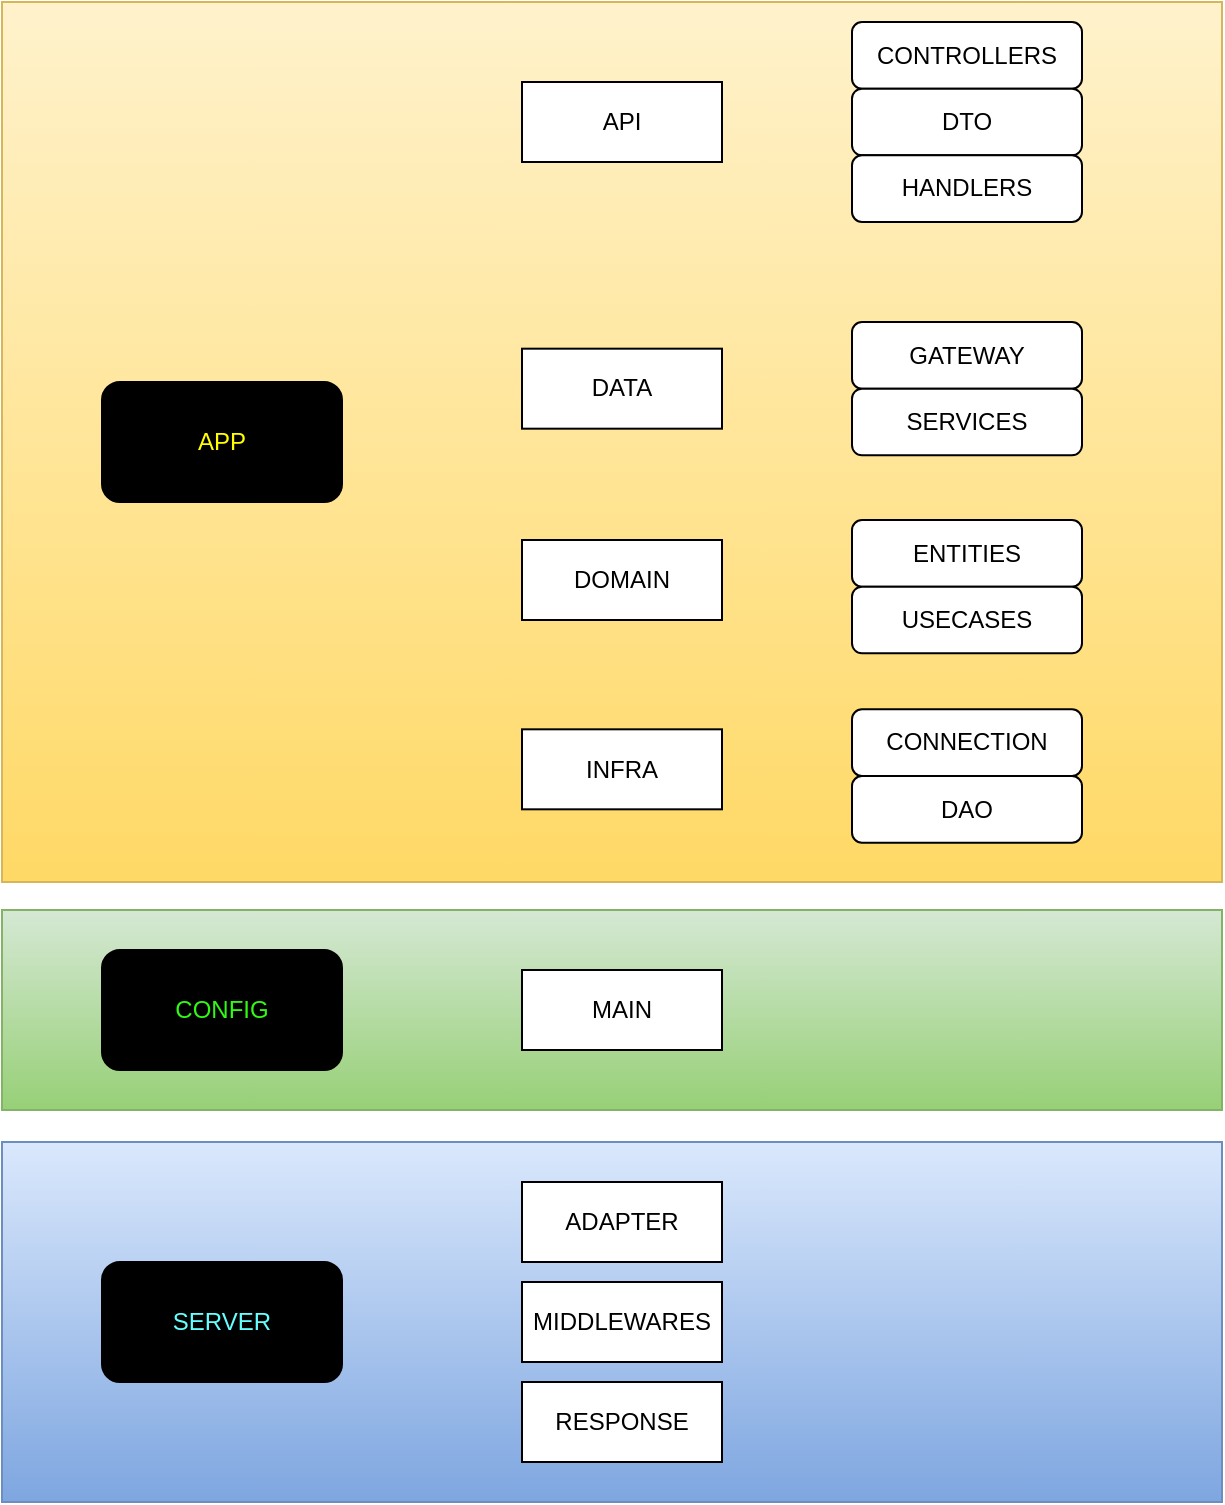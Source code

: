 <mxfile>
    <diagram id="iOPQVPpiYG1zA9drn_Js" name="Page-1">
        <mxGraphModel dx="649" dy="559" grid="1" gridSize="10" guides="1" tooltips="1" connect="1" arrows="1" fold="1" page="1" pageScale="1" pageWidth="1169" pageHeight="827" math="0" shadow="0">
            <root>
                <mxCell id="0"/>
                <mxCell id="1" parent="0"/>
                <mxCell id="37" value="" style="rounded=0;whiteSpace=wrap;html=1;fillColor=#dae8fc;gradientColor=#7ea6e0;strokeColor=#6c8ebf;" vertex="1" parent="1">
                    <mxGeometry x="300" y="610" width="610" height="180" as="geometry"/>
                </mxCell>
                <mxCell id="36" value="" style="rounded=0;whiteSpace=wrap;html=1;fillColor=#d5e8d4;gradientColor=#97d077;strokeColor=#82b366;" vertex="1" parent="1">
                    <mxGeometry x="300" y="494" width="610" height="100" as="geometry"/>
                </mxCell>
                <mxCell id="34" value="" style="rounded=0;whiteSpace=wrap;html=1;fillColor=#fff2cc;gradientColor=#ffd966;strokeColor=#d6b656;" vertex="1" parent="1">
                    <mxGeometry x="300" y="40" width="610" height="440" as="geometry"/>
                </mxCell>
                <mxCell id="2" value="&lt;font color=&quot;#ffff00&quot;&gt;APP&lt;/font&gt;" style="rounded=1;whiteSpace=wrap;html=1;fillColor=#000000;" vertex="1" parent="1">
                    <mxGeometry x="350" y="230" width="120" height="60" as="geometry"/>
                </mxCell>
                <mxCell id="3" value="&lt;font color=&quot;#30fa13&quot;&gt;CONFIG&lt;/font&gt;" style="rounded=1;whiteSpace=wrap;html=1;fillColor=#000000;" vertex="1" parent="1">
                    <mxGeometry x="350" y="514" width="120" height="60" as="geometry"/>
                </mxCell>
                <mxCell id="4" value="&lt;font color=&quot;#66ffff&quot;&gt;SERVER&lt;/font&gt;" style="rounded=1;whiteSpace=wrap;html=1;fillColor=#000000;" vertex="1" parent="1">
                    <mxGeometry x="350" y="670" width="120" height="60" as="geometry"/>
                </mxCell>
                <mxCell id="15" value="" style="group" vertex="1" connectable="0" parent="1">
                    <mxGeometry x="725" y="50" width="115" height="100" as="geometry"/>
                </mxCell>
                <mxCell id="11" value="CONTROLLERS" style="rounded=1;whiteSpace=wrap;html=1;" vertex="1" parent="15">
                    <mxGeometry width="115" height="33.333" as="geometry"/>
                </mxCell>
                <mxCell id="12" value="DTO" style="rounded=1;whiteSpace=wrap;html=1;" vertex="1" parent="15">
                    <mxGeometry y="33.333" width="115" height="33.333" as="geometry"/>
                </mxCell>
                <mxCell id="13" value="HANDLERS" style="rounded=1;whiteSpace=wrap;html=1;" vertex="1" parent="15">
                    <mxGeometry y="66.667" width="115" height="33.333" as="geometry"/>
                </mxCell>
                <mxCell id="20" value="GATEWAY" style="rounded=1;whiteSpace=wrap;html=1;" vertex="1" parent="1">
                    <mxGeometry x="725" y="200.003" width="115" height="33.333" as="geometry"/>
                </mxCell>
                <mxCell id="21" value="SERVICES" style="rounded=1;whiteSpace=wrap;html=1;" vertex="1" parent="1">
                    <mxGeometry x="725" y="233.337" width="115" height="33.333" as="geometry"/>
                </mxCell>
                <mxCell id="22" value="ENTITIES" style="rounded=1;whiteSpace=wrap;html=1;" vertex="1" parent="1">
                    <mxGeometry x="725" y="299.003" width="115" height="33.333" as="geometry"/>
                </mxCell>
                <mxCell id="23" value="USECASES" style="rounded=1;whiteSpace=wrap;html=1;" vertex="1" parent="1">
                    <mxGeometry x="725" y="332.337" width="115" height="33.333" as="geometry"/>
                </mxCell>
                <mxCell id="24" value="CONNECTION" style="rounded=1;whiteSpace=wrap;html=1;" vertex="1" parent="1">
                    <mxGeometry x="725" y="393.663" width="115" height="33.333" as="geometry"/>
                </mxCell>
                <mxCell id="25" value="DAO" style="rounded=1;whiteSpace=wrap;html=1;" vertex="1" parent="1">
                    <mxGeometry x="725" y="426.997" width="115" height="33.333" as="geometry"/>
                </mxCell>
                <mxCell id="7" value="API" style="rounded=0;whiteSpace=wrap;html=1;" vertex="1" parent="1">
                    <mxGeometry x="560" y="80" width="100" height="40" as="geometry"/>
                </mxCell>
                <mxCell id="8" value="DATA" style="rounded=0;whiteSpace=wrap;html=1;" vertex="1" parent="1">
                    <mxGeometry x="560" y="213.34" width="100" height="40" as="geometry"/>
                </mxCell>
                <mxCell id="9" value="DOMAIN" style="rounded=0;whiteSpace=wrap;html=1;" vertex="1" parent="1">
                    <mxGeometry x="560" y="309" width="100" height="40" as="geometry"/>
                </mxCell>
                <mxCell id="10" value="INFRA" style="rounded=0;whiteSpace=wrap;html=1;" vertex="1" parent="1">
                    <mxGeometry x="560" y="403.66" width="100" height="40" as="geometry"/>
                </mxCell>
                <mxCell id="26" value="MAIN" style="rounded=0;whiteSpace=wrap;html=1;" vertex="1" parent="1">
                    <mxGeometry x="560" y="524" width="100" height="40" as="geometry"/>
                </mxCell>
                <mxCell id="28" value="ADAPTER" style="rounded=0;whiteSpace=wrap;html=1;" vertex="1" parent="1">
                    <mxGeometry x="560" y="630" width="100" height="40" as="geometry"/>
                </mxCell>
                <mxCell id="29" value="MIDDLEWARES" style="rounded=0;whiteSpace=wrap;html=1;" vertex="1" parent="1">
                    <mxGeometry x="560" y="680" width="100" height="40" as="geometry"/>
                </mxCell>
                <mxCell id="30" value="RESPONSE" style="rounded=0;whiteSpace=wrap;html=1;" vertex="1" parent="1">
                    <mxGeometry x="560" y="730" width="100" height="40" as="geometry"/>
                </mxCell>
            </root>
        </mxGraphModel>
    </diagram>
</mxfile>